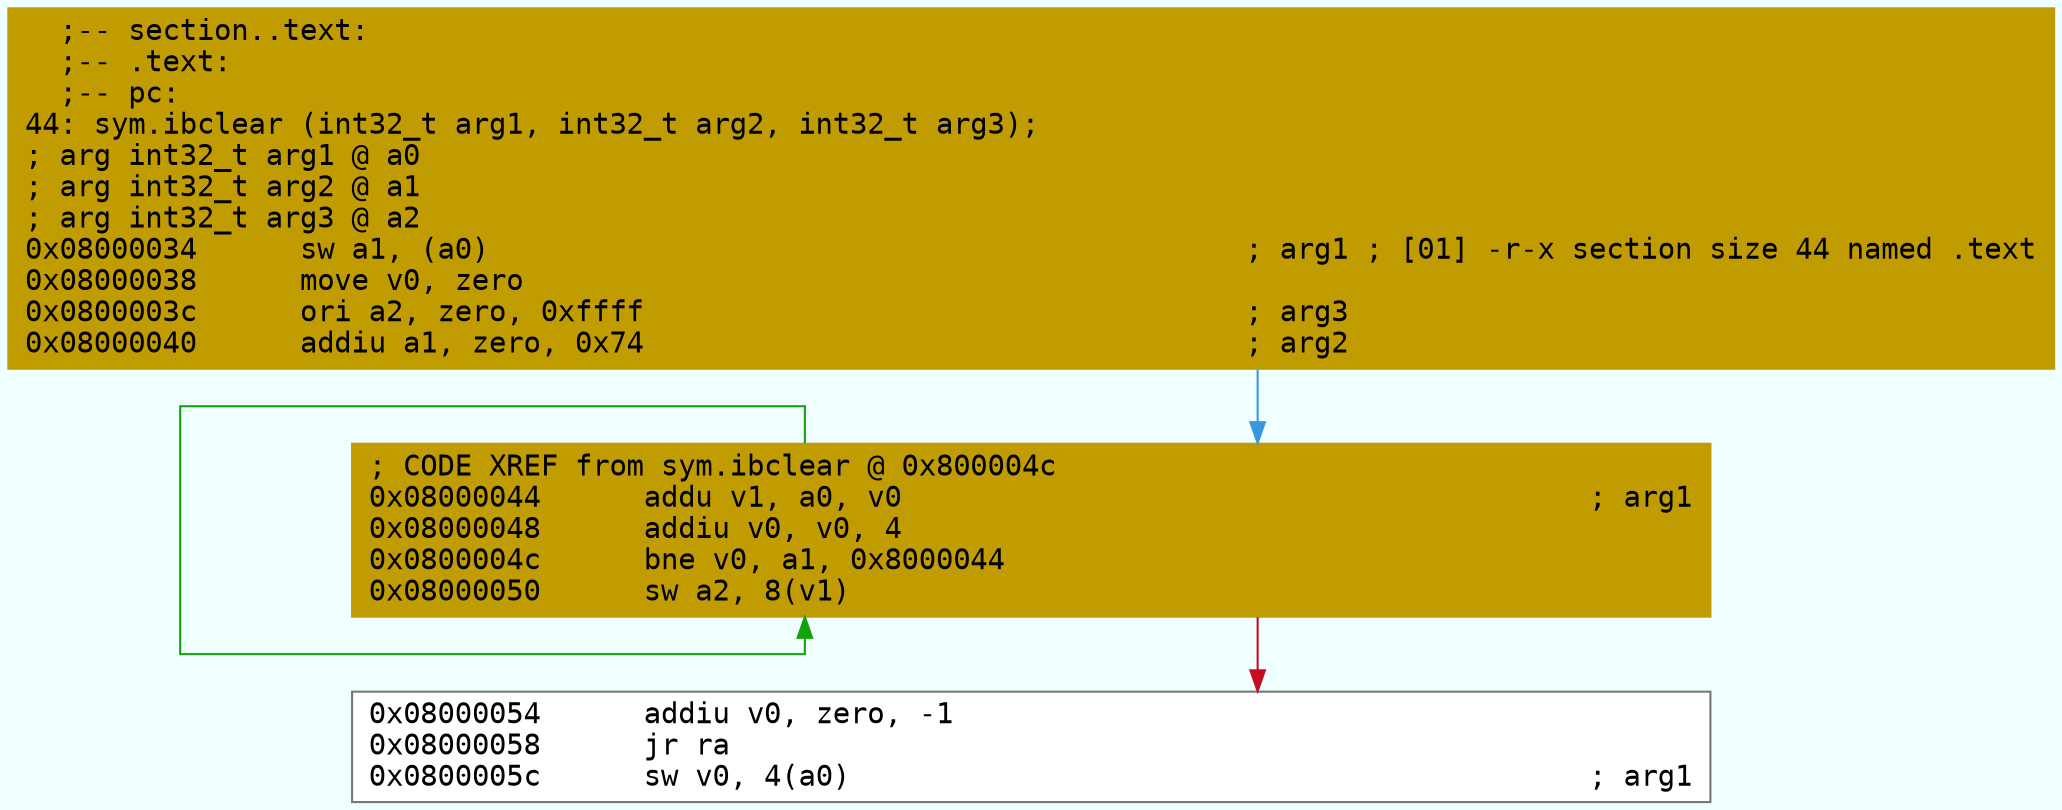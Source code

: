 digraph code {
	graph [bgcolor=azure fontsize=8 fontname="Courier" splines="ortho"];
	node [fillcolor=gray style=filled shape=box];
	edge [arrowhead="normal"];
	"0x08000034" [URL="sym.ibclear/0x08000034", fillcolor="#c19c00",color="#c19c00", fontname="Courier",label="  ;-- section..text:\l  ;-- .text:\l  ;-- pc:\l44: sym.ibclear (int32_t arg1, int32_t arg2, int32_t arg3);\l; arg int32_t arg1 @ a0\l; arg int32_t arg2 @ a1\l; arg int32_t arg3 @ a2\l0x08000034      sw a1, (a0)                                            ; arg1 ; [01] -r-x section size 44 named .text\l0x08000038      move v0, zero\l0x0800003c      ori a2, zero, 0xffff                                   ; arg3\l0x08000040      addiu a1, zero, 0x74                                   ; arg2\l"]
	"0x08000044" [URL="sym.ibclear/0x08000044", fillcolor="#c19c00",color="#c19c00", fontname="Courier",label="; CODE XREF from sym.ibclear @ 0x800004c\l0x08000044      addu v1, a0, v0                                        ; arg1\l0x08000048      addiu v0, v0, 4\l0x0800004c      bne v0, a1, 0x8000044\l0x08000050      sw a2, 8(v1)\l"]
	"0x08000054" [URL="sym.ibclear/0x08000054", fillcolor="white",color="#767676", fontname="Courier",label="0x08000054      addiu v0, zero, -1\l0x08000058      jr ra\l0x0800005c      sw v0, 4(a0)                                           ; arg1\l"]
        "0x08000034" -> "0x08000044" [color="#3a96dd"];
        "0x08000044" -> "0x08000044" [color="#13a10e"];
        "0x08000044" -> "0x08000054" [color="#c50f1f"];
}

